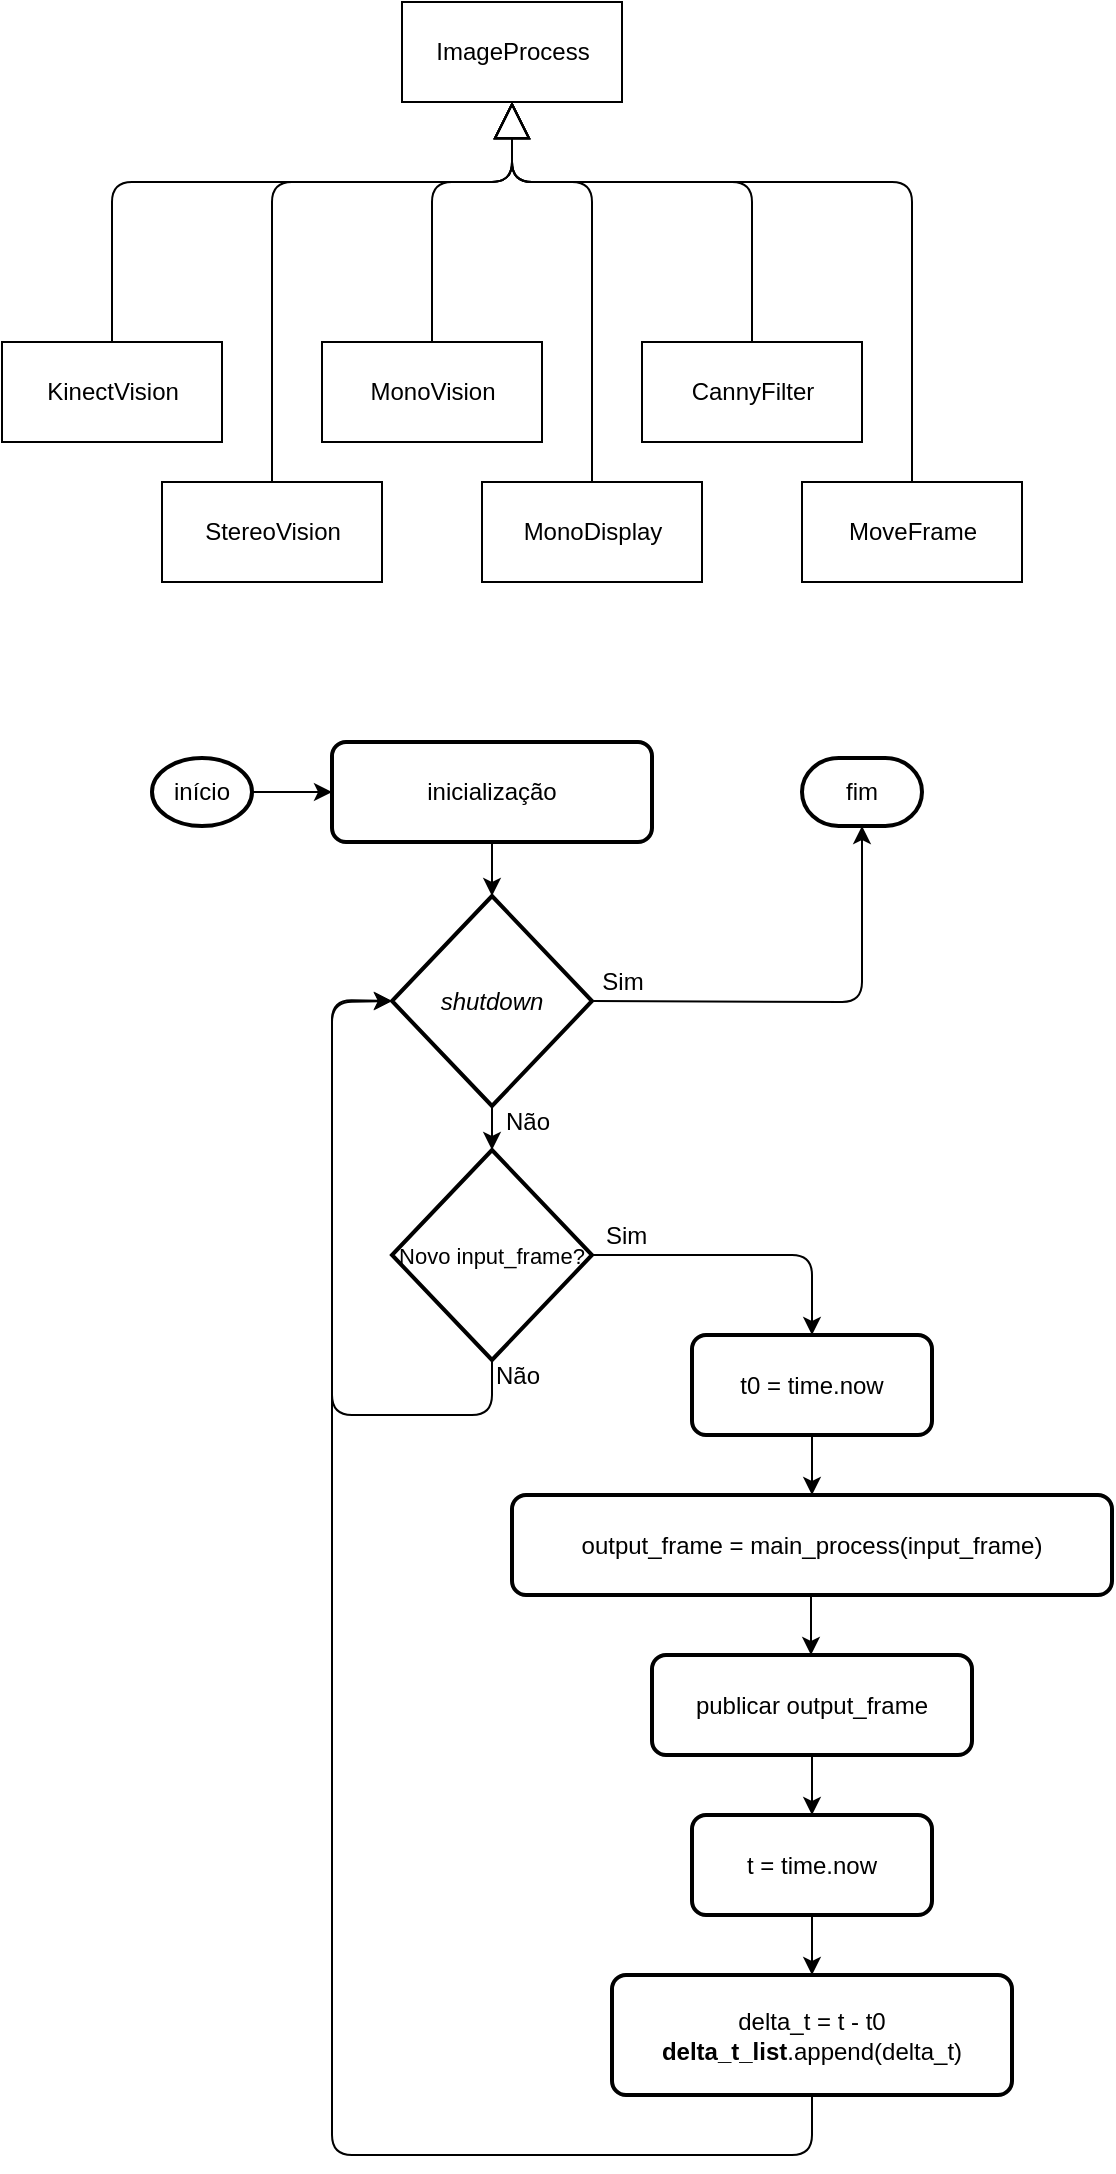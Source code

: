 <mxfile version="12.3.6" type="github" pages="1">
  <diagram id="saa-o_RgMr1QN5M-2xFA" name="Page-1">
    <mxGraphModel dx="1916" dy="1089" grid="1" gridSize="10" guides="1" tooltips="1" connect="1" arrows="1" fold="1" page="1" pageScale="1" pageWidth="827" pageHeight="1169" math="0" shadow="0">
      <root>
        <mxCell id="0"/>
        <mxCell id="1" parent="0"/>
        <mxCell id="_agyN7dg8QGKkC9jqSgM-10" value="ImageProcess" style="html=1;" parent="1" vertex="1">
          <mxGeometry x="280" y="70" width="110" height="50" as="geometry"/>
        </mxCell>
        <mxCell id="_agyN7dg8QGKkC9jqSgM-11" value="KinectVision" style="html=1;" parent="1" vertex="1">
          <mxGeometry x="80" y="240" width="110" height="50" as="geometry"/>
        </mxCell>
        <mxCell id="_agyN7dg8QGKkC9jqSgM-12" value="CannyFilter" style="html=1;" parent="1" vertex="1">
          <mxGeometry x="400" y="240" width="110" height="50" as="geometry"/>
        </mxCell>
        <mxCell id="_agyN7dg8QGKkC9jqSgM-13" value="MonoVision" style="html=1;" parent="1" vertex="1">
          <mxGeometry x="240" y="240" width="110" height="50" as="geometry"/>
        </mxCell>
        <mxCell id="_agyN7dg8QGKkC9jqSgM-27" value="MonoDisplay" style="html=1;" parent="1" vertex="1">
          <mxGeometry x="320" y="310" width="110" height="50" as="geometry"/>
        </mxCell>
        <mxCell id="_agyN7dg8QGKkC9jqSgM-75" value="" style="endArrow=block;endSize=16;endFill=0;html=1;exitX=0.5;exitY=0;exitDx=0;exitDy=0;entryX=0.5;entryY=1;entryDx=0;entryDy=0;" parent="1" source="_agyN7dg8QGKkC9jqSgM-11" target="_agyN7dg8QGKkC9jqSgM-10" edge="1">
          <mxGeometry width="160" relative="1" as="geometry">
            <mxPoint x="160" y="119.5" as="sourcePoint"/>
            <mxPoint x="320" y="119.5" as="targetPoint"/>
            <Array as="points">
              <mxPoint x="135" y="160"/>
              <mxPoint x="335" y="160"/>
            </Array>
          </mxGeometry>
        </mxCell>
        <mxCell id="_agyN7dg8QGKkC9jqSgM-76" value="StereoVision" style="html=1;" parent="1" vertex="1">
          <mxGeometry x="160" y="310" width="110" height="50" as="geometry"/>
        </mxCell>
        <mxCell id="_agyN7dg8QGKkC9jqSgM-78" value="" style="endArrow=block;endSize=16;endFill=0;html=1;exitX=0.5;exitY=0;exitDx=0;exitDy=0;entryX=0.5;entryY=1;entryDx=0;entryDy=0;" parent="1" source="_agyN7dg8QGKkC9jqSgM-13" target="_agyN7dg8QGKkC9jqSgM-10" edge="1">
          <mxGeometry width="160" relative="1" as="geometry">
            <mxPoint x="135" y="240" as="sourcePoint"/>
            <mxPoint x="330" y="140" as="targetPoint"/>
            <Array as="points">
              <mxPoint x="295" y="160"/>
              <mxPoint x="335" y="160"/>
            </Array>
          </mxGeometry>
        </mxCell>
        <mxCell id="_agyN7dg8QGKkC9jqSgM-79" value="" style="endArrow=block;endSize=16;endFill=0;html=1;exitX=0.5;exitY=0;exitDx=0;exitDy=0;entryX=0.5;entryY=1;entryDx=0;entryDy=0;" parent="1" source="_agyN7dg8QGKkC9jqSgM-12" target="_agyN7dg8QGKkC9jqSgM-10" edge="1">
          <mxGeometry width="160" relative="1" as="geometry">
            <mxPoint x="305" y="250" as="sourcePoint"/>
            <mxPoint x="465" y="130" as="targetPoint"/>
            <Array as="points">
              <mxPoint x="455" y="160"/>
              <mxPoint x="335" y="160"/>
            </Array>
          </mxGeometry>
        </mxCell>
        <mxCell id="_agyN7dg8QGKkC9jqSgM-80" value="" style="endArrow=block;endSize=16;endFill=0;html=1;entryX=0.5;entryY=1;entryDx=0;entryDy=0;exitX=0.5;exitY=0;exitDx=0;exitDy=0;" parent="1" source="_agyN7dg8QGKkC9jqSgM-76" target="_agyN7dg8QGKkC9jqSgM-10" edge="1">
          <mxGeometry width="160" relative="1" as="geometry">
            <mxPoint x="370" y="240" as="sourcePoint"/>
            <mxPoint x="458" y="120" as="targetPoint"/>
            <Array as="points">
              <mxPoint x="215" y="160"/>
              <mxPoint x="335" y="160"/>
            </Array>
          </mxGeometry>
        </mxCell>
        <mxCell id="_agyN7dg8QGKkC9jqSgM-81" value="" style="endArrow=block;endSize=16;endFill=0;html=1;entryX=0.5;entryY=1;entryDx=0;entryDy=0;exitX=0.5;exitY=0;exitDx=0;exitDy=0;" parent="1" source="_agyN7dg8QGKkC9jqSgM-27" target="_agyN7dg8QGKkC9jqSgM-10" edge="1">
          <mxGeometry width="160" relative="1" as="geometry">
            <mxPoint x="225" y="320" as="sourcePoint"/>
            <mxPoint x="465" y="130" as="targetPoint"/>
            <Array as="points">
              <mxPoint x="375" y="160"/>
              <mxPoint x="335" y="160"/>
            </Array>
          </mxGeometry>
        </mxCell>
        <mxCell id="_agyN7dg8QGKkC9jqSgM-83" value="MoveFrame" style="html=1;" parent="1" vertex="1">
          <mxGeometry x="480" y="310" width="110" height="50" as="geometry"/>
        </mxCell>
        <mxCell id="_agyN7dg8QGKkC9jqSgM-84" value="" style="endArrow=block;endSize=16;endFill=0;html=1;exitX=0.5;exitY=0;exitDx=0;exitDy=0;entryX=0.5;entryY=1;entryDx=0;entryDy=0;" parent="1" source="_agyN7dg8QGKkC9jqSgM-83" target="_agyN7dg8QGKkC9jqSgM-10" edge="1">
          <mxGeometry width="160" relative="1" as="geometry">
            <mxPoint x="465" y="250" as="sourcePoint"/>
            <mxPoint x="450" y="120" as="targetPoint"/>
            <Array as="points">
              <mxPoint x="535" y="160"/>
              <mxPoint x="335" y="160"/>
            </Array>
          </mxGeometry>
        </mxCell>
        <mxCell id="EV0ItrwHSoca08S5_GZx-1" value="inicialização" style="rounded=1;whiteSpace=wrap;html=1;absoluteArcSize=1;arcSize=14;strokeWidth=2;" parent="1" vertex="1">
          <mxGeometry x="245" y="440" width="160" height="50" as="geometry"/>
        </mxCell>
        <mxCell id="EV0ItrwHSoca08S5_GZx-3" value="início" style="strokeWidth=2;html=1;shape=mxgraph.flowchart.start_1;whiteSpace=wrap;" parent="1" vertex="1">
          <mxGeometry x="155" y="448" width="50" height="34" as="geometry"/>
        </mxCell>
        <mxCell id="EV0ItrwHSoca08S5_GZx-4" value="t0 = time.now" style="rounded=1;whiteSpace=wrap;html=1;absoluteArcSize=1;arcSize=14;strokeWidth=2;" parent="1" vertex="1">
          <mxGeometry x="425" y="736.5" width="120" height="50" as="geometry"/>
        </mxCell>
        <mxCell id="EV0ItrwHSoca08S5_GZx-5" value="&lt;font style=&quot;font-size: 11px&quot;&gt;Novo input_frame?&lt;/font&gt;" style="strokeWidth=2;html=1;shape=mxgraph.flowchart.decision;whiteSpace=wrap;" parent="1" vertex="1">
          <mxGeometry x="275" y="644" width="100" height="105" as="geometry"/>
        </mxCell>
        <mxCell id="EV0ItrwHSoca08S5_GZx-6" value="t = time.now" style="rounded=1;whiteSpace=wrap;html=1;absoluteArcSize=1;arcSize=14;strokeWidth=2;" parent="1" vertex="1">
          <mxGeometry x="425" y="976.5" width="120" height="50" as="geometry"/>
        </mxCell>
        <mxCell id="EV0ItrwHSoca08S5_GZx-7" value="output_frame = main_process(input_frame)" style="rounded=1;whiteSpace=wrap;html=1;absoluteArcSize=1;arcSize=14;strokeWidth=2;" parent="1" vertex="1">
          <mxGeometry x="335" y="816.5" width="300" height="50" as="geometry"/>
        </mxCell>
        <mxCell id="EV0ItrwHSoca08S5_GZx-8" value="Sim" style="text;html=1;resizable=0;points=[];autosize=1;align=left;verticalAlign=top;spacingTop=-4;" parent="1" vertex="1">
          <mxGeometry x="380" y="676.5" width="40" height="20" as="geometry"/>
        </mxCell>
        <mxCell id="EV0ItrwHSoca08S5_GZx-11" value="" style="endArrow=classic;html=1;entryX=0.5;entryY=0;entryDx=0;entryDy=0;exitX=1;exitY=0.5;exitDx=0;exitDy=0;exitPerimeter=0;" parent="1" source="EV0ItrwHSoca08S5_GZx-5" target="EV0ItrwHSoca08S5_GZx-4" edge="1">
          <mxGeometry width="50" height="50" relative="1" as="geometry">
            <mxPoint x="115" y="1016.5" as="sourcePoint"/>
            <mxPoint x="165" y="966.5" as="targetPoint"/>
            <Array as="points">
              <mxPoint x="485" y="696.5"/>
            </Array>
          </mxGeometry>
        </mxCell>
        <mxCell id="EV0ItrwHSoca08S5_GZx-12" value="Não" style="text;html=1;resizable=0;points=[];autosize=1;align=left;verticalAlign=top;spacingTop=-4;" parent="1" vertex="1">
          <mxGeometry x="325" y="746.5" width="40" height="20" as="geometry"/>
        </mxCell>
        <mxCell id="EV0ItrwHSoca08S5_GZx-13" value="" style="endArrow=classic;html=1;entryX=0.5;entryY=0;entryDx=0;entryDy=0;exitX=0.5;exitY=1;exitDx=0;exitDy=0;" parent="1" source="EV0ItrwHSoca08S5_GZx-4" target="EV0ItrwHSoca08S5_GZx-7" edge="1">
          <mxGeometry width="50" height="50" relative="1" as="geometry">
            <mxPoint x="35" y="1016.5" as="sourcePoint"/>
            <mxPoint x="85" y="966.5" as="targetPoint"/>
          </mxGeometry>
        </mxCell>
        <mxCell id="EV0ItrwHSoca08S5_GZx-14" value="" style="endArrow=classic;html=1;entryX=0.5;entryY=0;entryDx=0;entryDy=0;exitX=0.5;exitY=1;exitDx=0;exitDy=0;" parent="1" edge="1">
          <mxGeometry width="50" height="50" relative="1" as="geometry">
            <mxPoint x="484.5" y="866.5" as="sourcePoint"/>
            <mxPoint x="484.5" y="896.5" as="targetPoint"/>
          </mxGeometry>
        </mxCell>
        <mxCell id="EV0ItrwHSoca08S5_GZx-15" value="" style="endArrow=classic;html=1;exitX=0.5;exitY=1;exitDx=0;exitDy=0;exitPerimeter=0;entryX=0;entryY=0.5;entryDx=0;entryDy=0;entryPerimeter=0;" parent="1" source="EV0ItrwHSoca08S5_GZx-5" target="EV0ItrwHSoca08S5_GZx-27" edge="1">
          <mxGeometry width="50" height="50" relative="1" as="geometry">
            <mxPoint x="145" y="1016.5" as="sourcePoint"/>
            <mxPoint x="250" y="560" as="targetPoint"/>
            <Array as="points">
              <mxPoint x="325" y="776.5"/>
              <mxPoint x="245" y="776.5"/>
              <mxPoint x="245" y="569"/>
            </Array>
          </mxGeometry>
        </mxCell>
        <mxCell id="EV0ItrwHSoca08S5_GZx-18" value="" style="endArrow=classic;html=1;entryX=0;entryY=0.5;entryDx=0;entryDy=0;exitX=1;exitY=0.5;exitDx=0;exitDy=0;exitPerimeter=0;" parent="1" source="EV0ItrwHSoca08S5_GZx-3" target="EV0ItrwHSoca08S5_GZx-1" edge="1">
          <mxGeometry width="50" height="50" relative="1" as="geometry">
            <mxPoint x="115" y="946.5" as="sourcePoint"/>
            <mxPoint x="165" y="896.5" as="targetPoint"/>
          </mxGeometry>
        </mxCell>
        <mxCell id="EV0ItrwHSoca08S5_GZx-19" value="&lt;div&gt;delta_t = t - t0&lt;/div&gt;&lt;div&gt;&lt;b&gt;delta_t_list&lt;/b&gt;.append(delta_t)&lt;/div&gt;" style="rounded=1;whiteSpace=wrap;html=1;absoluteArcSize=1;arcSize=14;strokeWidth=2;" parent="1" vertex="1">
          <mxGeometry x="385" y="1056.5" width="200" height="60" as="geometry"/>
        </mxCell>
        <mxCell id="EV0ItrwHSoca08S5_GZx-22" value="" style="endArrow=classic;html=1;exitX=0.5;exitY=1;exitDx=0;exitDy=0;" parent="1" source="EV0ItrwHSoca08S5_GZx-6" edge="1">
          <mxGeometry width="50" height="50" relative="1" as="geometry">
            <mxPoint x="494.5" y="956.5" as="sourcePoint"/>
            <mxPoint x="485" y="1056.5" as="targetPoint"/>
          </mxGeometry>
        </mxCell>
        <mxCell id="EV0ItrwHSoca08S5_GZx-24" value="publicar output_frame" style="rounded=1;whiteSpace=wrap;html=1;absoluteArcSize=1;arcSize=14;strokeWidth=2;" parent="1" vertex="1">
          <mxGeometry x="405" y="896.5" width="160" height="50" as="geometry"/>
        </mxCell>
        <mxCell id="EV0ItrwHSoca08S5_GZx-25" value="" style="endArrow=classic;html=1;entryX=0.5;entryY=0;entryDx=0;entryDy=0;exitX=0.5;exitY=1;exitDx=0;exitDy=0;" parent="1" source="EV0ItrwHSoca08S5_GZx-24" target="EV0ItrwHSoca08S5_GZx-6" edge="1">
          <mxGeometry width="50" height="50" relative="1" as="geometry">
            <mxPoint x="115" y="1186.5" as="sourcePoint"/>
            <mxPoint x="165" y="1136.5" as="targetPoint"/>
          </mxGeometry>
        </mxCell>
        <mxCell id="EV0ItrwHSoca08S5_GZx-26" value="" style="endArrow=classic;html=1;exitX=0.5;exitY=1;exitDx=0;exitDy=0;entryX=0;entryY=0.5;entryDx=0;entryDy=0;entryPerimeter=0;" parent="1" source="EV0ItrwHSoca08S5_GZx-19" target="EV0ItrwHSoca08S5_GZx-27" edge="1">
          <mxGeometry width="50" height="50" relative="1" as="geometry">
            <mxPoint x="115" y="1186.5" as="sourcePoint"/>
            <mxPoint x="260" y="560" as="targetPoint"/>
            <Array as="points">
              <mxPoint x="485" y="1146.5"/>
              <mxPoint x="245" y="1146.5"/>
              <mxPoint x="245" y="776.5"/>
              <mxPoint x="245" y="570"/>
            </Array>
          </mxGeometry>
        </mxCell>
        <mxCell id="EV0ItrwHSoca08S5_GZx-27" value="&lt;i&gt;shutdown&lt;/i&gt;" style="strokeWidth=2;html=1;shape=mxgraph.flowchart.decision;whiteSpace=wrap;" parent="1" vertex="1">
          <mxGeometry x="275" y="517" width="100" height="105" as="geometry"/>
        </mxCell>
        <mxCell id="EV0ItrwHSoca08S5_GZx-28" value="" style="endArrow=classic;html=1;entryX=0.5;entryY=0;entryDx=0;entryDy=0;entryPerimeter=0;exitX=0.5;exitY=1;exitDx=0;exitDy=0;exitPerimeter=0;" parent="1" source="EV0ItrwHSoca08S5_GZx-27" target="EV0ItrwHSoca08S5_GZx-5" edge="1">
          <mxGeometry width="50" height="50" relative="1" as="geometry">
            <mxPoint x="80" y="1220" as="sourcePoint"/>
            <mxPoint x="360" y="930" as="targetPoint"/>
          </mxGeometry>
        </mxCell>
        <mxCell id="EV0ItrwHSoca08S5_GZx-29" value="" style="endArrow=classic;html=1;entryX=0.5;entryY=0;entryDx=0;entryDy=0;entryPerimeter=0;exitX=0.5;exitY=1;exitDx=0;exitDy=0;" parent="1" source="EV0ItrwHSoca08S5_GZx-1" target="EV0ItrwHSoca08S5_GZx-27" edge="1">
          <mxGeometry width="50" height="50" relative="1" as="geometry">
            <mxPoint x="335" y="632" as="sourcePoint"/>
            <mxPoint x="335" y="654" as="targetPoint"/>
            <Array as="points"/>
          </mxGeometry>
        </mxCell>
        <mxCell id="EV0ItrwHSoca08S5_GZx-30" value="Não" style="text;html=1;resizable=0;points=[];autosize=1;align=left;verticalAlign=top;spacingTop=-4;" parent="1" vertex="1">
          <mxGeometry x="330" y="620" width="40" height="20" as="geometry"/>
        </mxCell>
        <mxCell id="EV0ItrwHSoca08S5_GZx-31" value="" style="endArrow=classic;html=1;exitX=1;exitY=0.5;exitDx=0;exitDy=0;exitPerimeter=0;entryX=0.5;entryY=1;entryDx=0;entryDy=0;entryPerimeter=0;" parent="1" source="EV0ItrwHSoca08S5_GZx-27" edge="1" target="EV0ItrwHSoca08S5_GZx-32">
          <mxGeometry width="50" height="50" relative="1" as="geometry">
            <mxPoint x="670" y="790" as="sourcePoint"/>
            <mxPoint x="430" y="570" as="targetPoint"/>
            <Array as="points">
              <mxPoint x="510" y="570"/>
            </Array>
          </mxGeometry>
        </mxCell>
        <mxCell id="h9N3ByJTv0GKAej_7d8h-1" value="Sim" style="text;html=1;resizable=0;points=[];align=center;verticalAlign=middle;labelBackgroundColor=#ffffff;" parent="EV0ItrwHSoca08S5_GZx-31" vertex="1" connectable="0">
          <mxGeometry x="-0.491" y="2" relative="1" as="geometry">
            <mxPoint x="-42" y="-7.5" as="offset"/>
          </mxGeometry>
        </mxCell>
        <mxCell id="EV0ItrwHSoca08S5_GZx-32" value="fim" style="strokeWidth=2;html=1;shape=mxgraph.flowchart.terminator;whiteSpace=wrap;" parent="1" vertex="1">
          <mxGeometry x="480" y="448" width="60" height="34" as="geometry"/>
        </mxCell>
      </root>
    </mxGraphModel>
  </diagram>
</mxfile>
